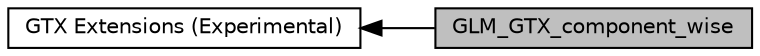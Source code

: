 digraph "GLM_GTX_component_wise"
{
  edge [fontname="Helvetica",fontsize="10",labelfontname="Helvetica",labelfontsize="10"];
  node [fontname="Helvetica",fontsize="10",shape=box];
  rankdir=LR;
  Node2 [label="GTX Extensions (Experimental)",height=0.2,width=0.4,color="black", fillcolor="white", style="filled",URL="$group__gtx.html",tooltip="Functions and types that the GLSL specification doesn't define, but useful to have for a C++ program."];
  Node1 [label="GLM_GTX_component_wise",height=0.2,width=0.4,color="black", fillcolor="grey75", style="filled", fontcolor="black",tooltip="Operations between components of a type."];
  Node2->Node1 [shape=plaintext, dir="back", style="solid"];
}
